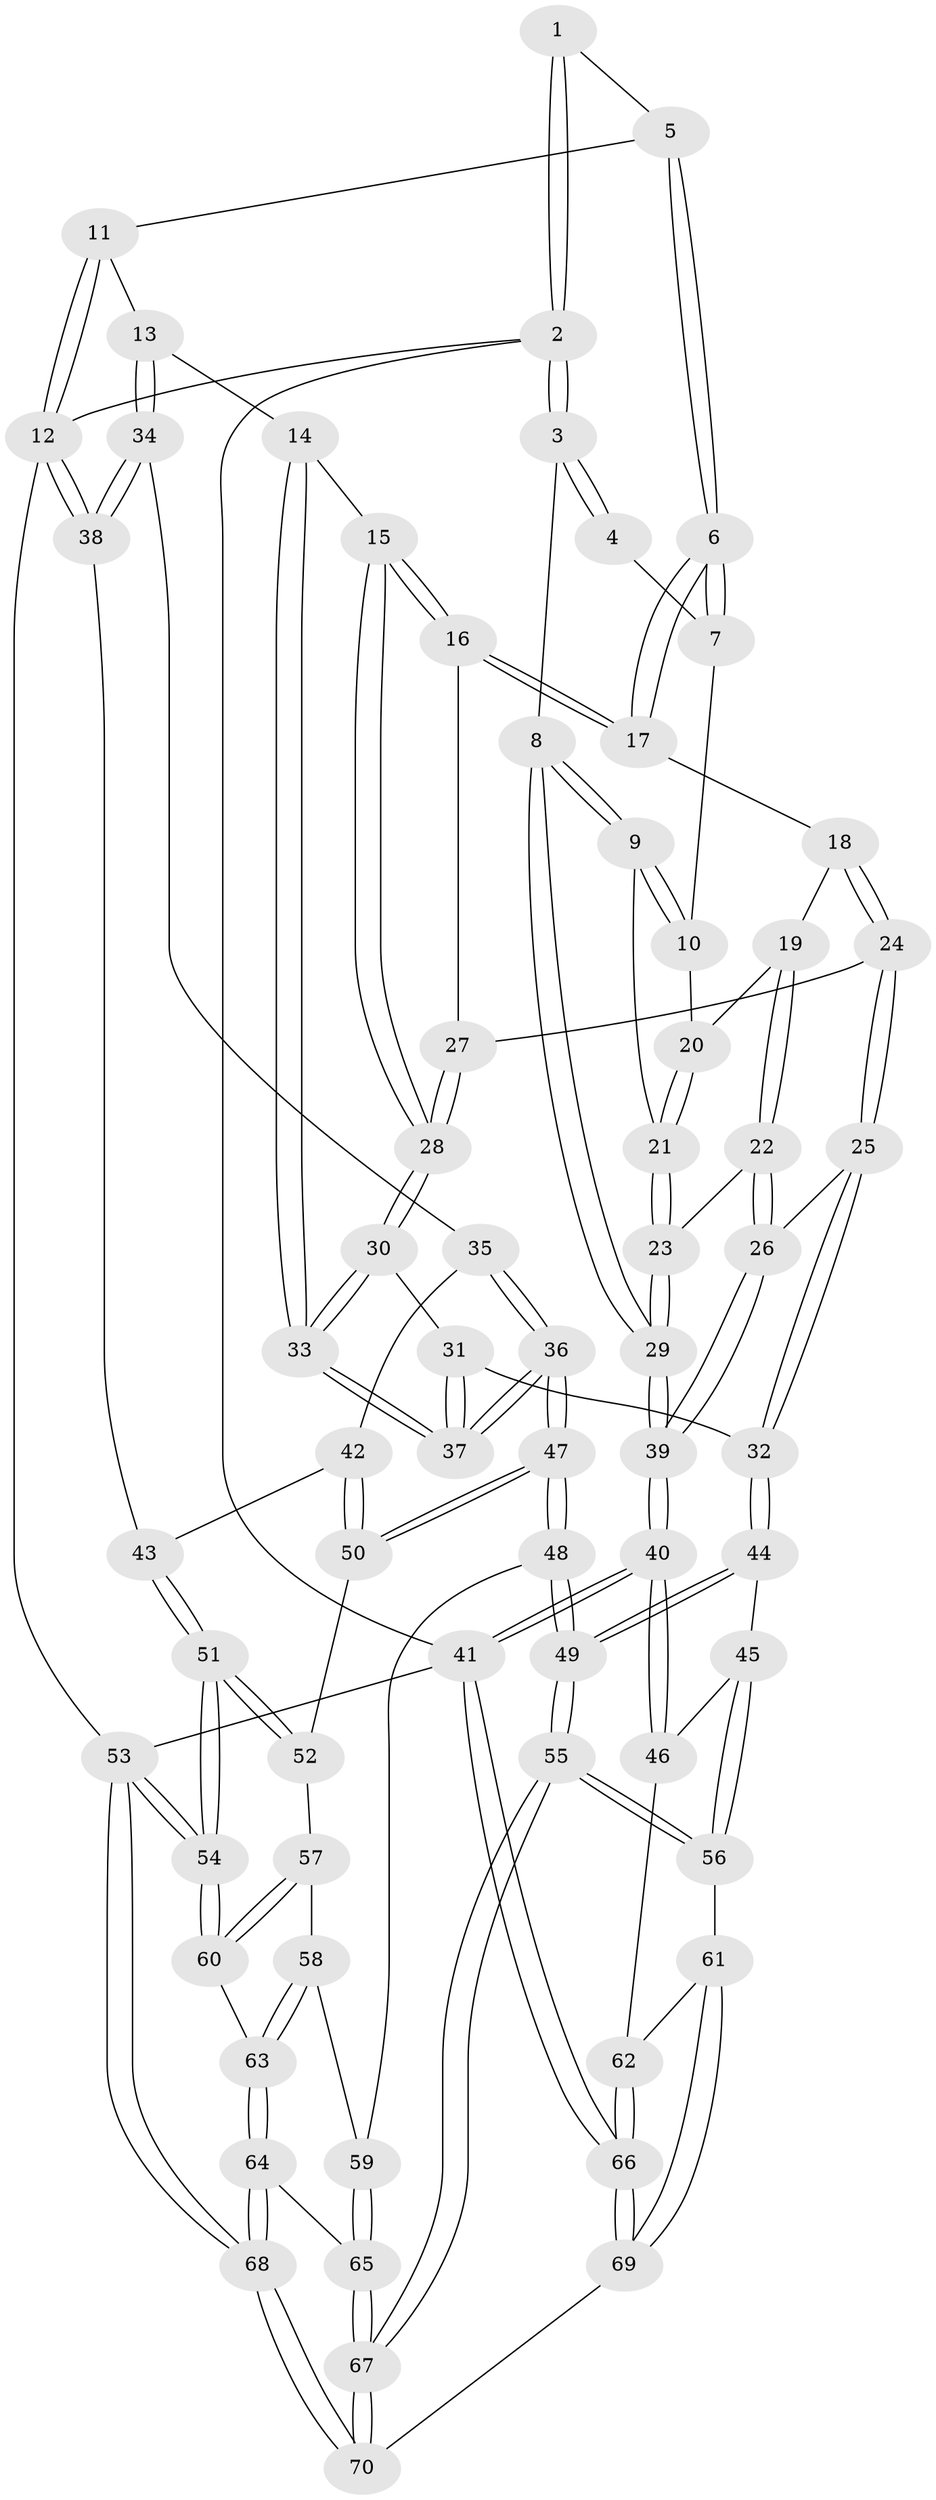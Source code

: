 // coarse degree distribution, {3: 0.061224489795918366, 6: 0.2653061224489796, 4: 0.2653061224489796, 5: 0.32653061224489793, 2: 0.02040816326530612, 7: 0.04081632653061224, 9: 0.02040816326530612}
// Generated by graph-tools (version 1.1) at 2025/06/03/04/25 22:06:45]
// undirected, 70 vertices, 172 edges
graph export_dot {
graph [start="1"]
  node [color=gray90,style=filled];
  1 [pos="+0.29850272148454243+0"];
  2 [pos="+0+0"];
  3 [pos="+0+0"];
  4 [pos="+0.179107800385043+0.038404301229937626"];
  5 [pos="+0.5364670473051024+0"];
  6 [pos="+0.4006847118999498+0.14891349913752838"];
  7 [pos="+0.17473402022251108+0.06775189867802926"];
  8 [pos="+0+0.15669810695686787"];
  9 [pos="+0.029344827311741463+0.20241159642726606"];
  10 [pos="+0.15172584641363757+0.14640333235493277"];
  11 [pos="+0.5699377273868029+0"];
  12 [pos="+1+0"];
  13 [pos="+0.7421966910679048+0.28473894342410283"];
  14 [pos="+0.7418055974692338+0.28502049624188375"];
  15 [pos="+0.6042504115580886+0.30705511308745664"];
  16 [pos="+0.4693919312429824+0.27468093273200145"];
  17 [pos="+0.3930277637357133+0.1690288003016632"];
  18 [pos="+0.3291509719254732+0.21142093154965258"];
  19 [pos="+0.28201103578667874+0.21541541633827346"];
  20 [pos="+0.2281559126356945+0.192732511590768"];
  21 [pos="+0.1314016865662564+0.34063272229789127"];
  22 [pos="+0.17484668325614894+0.3972889997216097"];
  23 [pos="+0.1340359702021588+0.3454758033151874"];
  24 [pos="+0.3382617726980576+0.3708584913594181"];
  25 [pos="+0.27710231394146523+0.46624849960116604"];
  26 [pos="+0.18234814831605606+0.424542957977276"];
  27 [pos="+0.43808308534555285+0.35432985366340203"];
  28 [pos="+0.4844546880654057+0.43570619265363325"];
  29 [pos="+0+0.43827313023685976"];
  30 [pos="+0.48325986357539985+0.4527208294742368"];
  31 [pos="+0.3463831777062873+0.5173950094373614"];
  32 [pos="+0.3168456468608328+0.5264069509709992"];
  33 [pos="+0.6093626600675462+0.5465831287162082"];
  34 [pos="+0.8105788439465464+0.3013681332853733"];
  35 [pos="+0.8360791492191998+0.47823623304609747"];
  36 [pos="+0.6248957664196259+0.6408416988087616"];
  37 [pos="+0.6168379639181294+0.6075884751837733"];
  38 [pos="+1+0.20844685920677242"];
  39 [pos="+0+0.6580428524133481"];
  40 [pos="+0+0.6642266720163941"];
  41 [pos="+0+1"];
  42 [pos="+0.8897379072384307+0.5748597515390389"];
  43 [pos="+1+0.43804806783475986"];
  44 [pos="+0.3154538167380762+0.5629790344698324"];
  45 [pos="+0.18943125632635127+0.6757614666109956"];
  46 [pos="+0.0767068289723794+0.7058539136654981"];
  47 [pos="+0.6252960787212474+0.6516088967714364"];
  48 [pos="+0.6017614053170673+0.7090501198499729"];
  49 [pos="+0.4963587343810851+0.7838930230857645"];
  50 [pos="+0.8792606601457708+0.6302997321585996"];
  51 [pos="+1+0.8065581460648285"];
  52 [pos="+0.9127755777575328+0.6896992277367572"];
  53 [pos="+1+1"];
  54 [pos="+1+0.8191418028095105"];
  55 [pos="+0.4796437008645799+0.8195939198123866"];
  56 [pos="+0.3676586040770192+0.8421247265815932"];
  57 [pos="+0.8825507753068422+0.7295937673535903"];
  58 [pos="+0.7381793764326399+0.7867109995231242"];
  59 [pos="+0.7116741444598621+0.7815509125498125"];
  60 [pos="+0.870792402271624+0.8817180652246215"];
  61 [pos="+0.3223398692265145+0.8695678456529503"];
  62 [pos="+0.17665635171506697+0.831918992695171"];
  63 [pos="+0.8585520591424664+0.8917719348557578"];
  64 [pos="+0.8284216539451362+0.9831052168844144"];
  65 [pos="+0.7290705606516957+0.9328267786295443"];
  66 [pos="+0+1"];
  67 [pos="+0.5307720770686085+0.9762435494510976"];
  68 [pos="+0.9331309250430926+1"];
  69 [pos="+0.04885898187741485+1"];
  70 [pos="+0.5298768432474623+1"];
  1 -- 2;
  1 -- 2;
  1 -- 5;
  2 -- 3;
  2 -- 3;
  2 -- 12;
  2 -- 41;
  3 -- 4;
  3 -- 4;
  3 -- 8;
  4 -- 7;
  5 -- 6;
  5 -- 6;
  5 -- 11;
  6 -- 7;
  6 -- 7;
  6 -- 17;
  6 -- 17;
  7 -- 10;
  8 -- 9;
  8 -- 9;
  8 -- 29;
  8 -- 29;
  9 -- 10;
  9 -- 10;
  9 -- 21;
  10 -- 20;
  11 -- 12;
  11 -- 12;
  11 -- 13;
  12 -- 38;
  12 -- 38;
  12 -- 53;
  13 -- 14;
  13 -- 34;
  13 -- 34;
  14 -- 15;
  14 -- 33;
  14 -- 33;
  15 -- 16;
  15 -- 16;
  15 -- 28;
  15 -- 28;
  16 -- 17;
  16 -- 17;
  16 -- 27;
  17 -- 18;
  18 -- 19;
  18 -- 24;
  18 -- 24;
  19 -- 20;
  19 -- 22;
  19 -- 22;
  20 -- 21;
  20 -- 21;
  21 -- 23;
  21 -- 23;
  22 -- 23;
  22 -- 26;
  22 -- 26;
  23 -- 29;
  23 -- 29;
  24 -- 25;
  24 -- 25;
  24 -- 27;
  25 -- 26;
  25 -- 32;
  25 -- 32;
  26 -- 39;
  26 -- 39;
  27 -- 28;
  27 -- 28;
  28 -- 30;
  28 -- 30;
  29 -- 39;
  29 -- 39;
  30 -- 31;
  30 -- 33;
  30 -- 33;
  31 -- 32;
  31 -- 37;
  31 -- 37;
  32 -- 44;
  32 -- 44;
  33 -- 37;
  33 -- 37;
  34 -- 35;
  34 -- 38;
  34 -- 38;
  35 -- 36;
  35 -- 36;
  35 -- 42;
  36 -- 37;
  36 -- 37;
  36 -- 47;
  36 -- 47;
  38 -- 43;
  39 -- 40;
  39 -- 40;
  40 -- 41;
  40 -- 41;
  40 -- 46;
  40 -- 46;
  41 -- 66;
  41 -- 66;
  41 -- 53;
  42 -- 43;
  42 -- 50;
  42 -- 50;
  43 -- 51;
  43 -- 51;
  44 -- 45;
  44 -- 49;
  44 -- 49;
  45 -- 46;
  45 -- 56;
  45 -- 56;
  46 -- 62;
  47 -- 48;
  47 -- 48;
  47 -- 50;
  47 -- 50;
  48 -- 49;
  48 -- 49;
  48 -- 59;
  49 -- 55;
  49 -- 55;
  50 -- 52;
  51 -- 52;
  51 -- 52;
  51 -- 54;
  51 -- 54;
  52 -- 57;
  53 -- 54;
  53 -- 54;
  53 -- 68;
  53 -- 68;
  54 -- 60;
  54 -- 60;
  55 -- 56;
  55 -- 56;
  55 -- 67;
  55 -- 67;
  56 -- 61;
  57 -- 58;
  57 -- 60;
  57 -- 60;
  58 -- 59;
  58 -- 63;
  58 -- 63;
  59 -- 65;
  59 -- 65;
  60 -- 63;
  61 -- 62;
  61 -- 69;
  61 -- 69;
  62 -- 66;
  62 -- 66;
  63 -- 64;
  63 -- 64;
  64 -- 65;
  64 -- 68;
  64 -- 68;
  65 -- 67;
  65 -- 67;
  66 -- 69;
  66 -- 69;
  67 -- 70;
  67 -- 70;
  68 -- 70;
  68 -- 70;
  69 -- 70;
}
